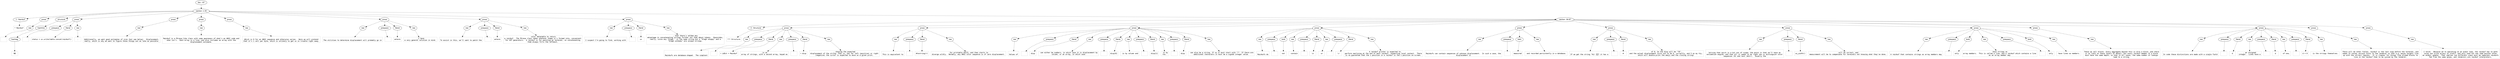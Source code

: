 digraph lpegNode {

node [fontname=Helvetica]
edge [style=dashed]

doc_0 [label="doc - 87"]


doc_0 -> { section_1}
{rank=same; section_1}

section_1 [label="section: 1-35"]


// END RANK doc_0

section_1 -> { header_2 prose_3 structure_4 prose_5 prose_6 prose_7 prose_8 prose_9 prose_10 prose_11 section_12}
{rank=same; header_2 prose_3 structure_4 prose_5 prose_6 prose_7 prose_8 prose_9 prose_10 prose_11 section_12}

header_2 [label="1 : Rainbuf"]

prose_3 [label="prose"]

structure_4 [label="structure"]

prose_5 [label="prose"]

prose_6 [label="prose"]

prose_7 [label="prose"]

prose_8 [label="prose"]

prose_9 [label="prose"]

prose_10 [label="prose"]

prose_11 [label="prose"]

section_12 [label="section: 36-87"]


// END RANK section_1

header_2 -> leaf_13
leaf_13  [color=Gray,shape=rectangle,fontname=Inconsolata,label="* Rainbuf"]
// END RANK header_2

prose_3 -> { raw_14}
{rank=same; raw_14}

raw_14 [label="raw"]


// END RANK prose_3

raw_14 -> leaf_15
leaf_15  [color=Gray,shape=rectangle,fontname=Inconsolata,label="

"]
// END RANK raw_14

structure_4 -> { hashline_16}
{rank=same; hashline_16}

hashline_16 [label="hashline"]


// END RANK structure_4

hashline_16 -> { hashtag_17}
{rank=same; hashtag_17}

hashtag_17 [label="hashtag"]


// END RANK hashline_16

hashtag_17 -> leaf_18
leaf_18  [color=Gray,shape=rectangle,fontname=Inconsolata,label="NB"]
// END RANK hashtag_17

prose_5 -> { prespace_19 literal_20 raw_21}
{rank=same; prespace_19 literal_20 raw_21}

prespace_19 [label="prespace"]

literal_20 [label="literal"]

raw_21 [label="raw"]


// END RANK prose_5

prespace_19 -> leaf_22
leaf_22  [color=Gray,shape=rectangle,fontname=Inconsolata,label=""]
// END RANK prespace_19

literal_20 -> leaf_23
leaf_23  [color=Gray,shape=rectangle,fontname=Inconsolata,label="status = uv.write(table.concat(rainbuf))"]
// END RANK literal_20

raw_21 -> leaf_24
leaf_24  [color=Gray,shape=rectangle,fontname=Inconsolata,label=".
"]
// END RANK raw_21

prose_6 -> { raw_25}
{rank=same; raw_25}

raw_25 [label="raw"]


// END RANK prose_6

raw_25 -> leaf_26
leaf_26  [color=Gray,shape=rectangle,fontname=Inconsolata,label="
Additionally, we want good estimates of size (but see below).  Displacement,
really, which is why we want to figure those things out as late as possible.
"]
// END RANK raw_25

prose_7 -> { raw_27}
{rank=same; raw_27}

raw_27 [label="raw"]


// END RANK prose_7

raw_27 -> leaf_28
leaf_28  [color=Gray,shape=rectangle,fontname=Inconsolata,label="
Rainbuf is a Phrase-like class with some awareness of what's an ANSI code and
what isn't.  Each array is a line, and also includes an array with the
displacement estimate.
"]
// END RANK raw_27

prose_8 -> { raw_29}
{rank=same; raw_29}

raw_29 [label="raw"]


// END RANK prose_8

raw_29 -> leaf_30
leaf_30  [color=Gray,shape=rectangle,fontname=Inconsolata,label="
Which is 0 for an ANSI sequence and otherwise varies.  Here we will pretend
that it's 1 cell per byte, which is unlikely to get us in trouble right away.
"]
// END RANK raw_29

prose_9 -> { raw_31 prespace_32 literal_33 raw_34}
{rank=same; raw_31 prespace_32 literal_33 raw_34}

raw_31 [label="raw"]

prespace_32 [label="prespace"]

literal_33 [label="literal"]

raw_34 [label="raw"]


// END RANK prose_9

raw_31 -> leaf_35
leaf_35  [color=Gray,shape=rectangle,fontname=Inconsolata,label="
The utilities to determine displacement will probably go in"]
// END RANK raw_31

prespace_32 -> leaf_36
leaf_36  [color=Gray,shape=rectangle,fontname=Inconsolata,label=" "]
// END RANK prespace_32

literal_33 -> leaf_37
leaf_37  [color=Gray,shape=rectangle,fontname=Inconsolata,label="anterm"]
// END RANK literal_33

raw_34 -> leaf_38
leaf_38  [color=Gray,shape=rectangle,fontname=Inconsolata,label=". I have
a very general solution in mind.
"]
// END RANK raw_34

prose_10 -> { raw_39 prespace_40 literal_41 raw_42}
{rank=same; raw_39 prespace_40 literal_41 raw_42}

raw_39 [label="raw"]

prespace_40 [label="prespace"]

literal_41 [label="literal"]

raw_42 [label="raw"]


// END RANK prose_10

raw_39 -> leaf_43
leaf_43  [color=Gray,shape=rectangle,fontname=Inconsolata,label="
To assist in this, we'll want to patch the"]
// END RANK raw_39

prespace_40 -> leaf_44
leaf_44  [color=Gray,shape=rectangle,fontname=Inconsolata,label=" "]
// END RANK prespace_40

literal_41 -> leaf_45
leaf_45  [color=Gray,shape=rectangle,fontname=Inconsolata,label="anterm"]
// END RANK literal_41

raw_42 -> leaf_46
leaf_46  [color=Gray,shape=rectangle,fontname=Inconsolata,label=" color metatable to return
a rainbuf.  The Phrase class takes whatever shape it's formed into, convenient
for AST generators.  A rainbuf is for painting an terminal, so concatenating
them always fills the leftmost.
"]
// END RANK raw_42

prose_11 -> { raw_47 prespace_48 literal_49 raw_50}
{rank=same; raw_47 prespace_48 literal_49 raw_50}

raw_47 [label="raw"]

prespace_48 [label="prespace"]

literal_49 [label="literal"]

raw_50 [label="raw"]


// END RANK prose_11

raw_47 -> leaf_51
leaf_51  [color=Gray,shape=rectangle,fontname=Inconsolata,label="
I suspect I'm going to find, working with"]
// END RANK raw_47

prespace_48 -> leaf_52
leaf_52  [color=Gray,shape=rectangle,fontname=Inconsolata,label=" "]
// END RANK prespace_48

literal_49 -> leaf_53
leaf_53  [color=Gray,shape=rectangle,fontname=Inconsolata,label="uv"]
// END RANK literal_49

raw_50 -> leaf_54
leaf_54  [color=Gray,shape=rectangle,fontname=Inconsolata,label=", that there's seldom any
advantage in concatenating strings further out than about tokens.  Downsides,
really, since any \"blagh \" is the same string but a \"blagh whuppy\" and a
\"blagh winkedy\" are unique strings.

"]
// END RANK raw_50

section_12 -> { header_55 prose_56 prose_57 prose_58 prose_59 prose_60 prose_61 prose_62 prose_63 prose_64 prose_65 prose_66 prose_67}
{rank=same; header_55 prose_56 prose_57 prose_58 prose_59 prose_60 prose_61 prose_62 prose_63 prose_64 prose_65 prose_66 prose_67}

header_55 [label="3 : Structure"]

prose_56 [label="prose"]

prose_57 [label="prose"]

prose_58 [label="prose"]

prose_59 [label="prose"]

prose_60 [label="prose"]

prose_61 [label="prose"]

prose_62 [label="prose"]

prose_63 [label="prose"]

prose_64 [label="prose"]

prose_65 [label="prose"]

prose_66 [label="prose"]

prose_67 [label="prose"]


// END RANK section_12

header_55 -> leaf_68
leaf_68  [color=Gray,shape=rectangle,fontname=Inconsolata,label="*** Structure"]
// END RANK header_55

prose_56 -> { raw_69 prespace_70 literal_71 raw_72 prespace_73 literal_74 raw_75}
{rank=same; raw_69 prespace_70 literal_71 raw_72 prespace_73 literal_74 raw_75}

raw_69 [label="raw"]

prespace_70 [label="prespace"]

literal_71 [label="literal"]

raw_72 [label="raw"]

prespace_73 [label="prespace"]

literal_74 [label="literal"]

raw_75 [label="raw"]


// END RANK prose_56

raw_69 -> leaf_76
leaf_76  [color=Gray,shape=rectangle,fontname=Inconsolata,label="

Rainbufs are database-shaped.  The simplest"]
// END RANK raw_69

prespace_70 -> leaf_77
leaf_77  [color=Gray,shape=rectangle,fontname=Inconsolata,label=" "]
// END RANK prespace_70

literal_71 -> leaf_78
leaf_78  [color=Gray,shape=rectangle,fontname=Inconsolata,label="r.idEst = Rainbuf"]
// END RANK literal_71

raw_72 -> leaf_79
leaf_79  [color=Gray,shape=rectangle,fontname=Inconsolata,label=" is an
array of strings, with a second array, keyed as"]
// END RANK raw_72

prespace_73 -> leaf_80
leaf_80  [color=Gray,shape=rectangle,fontname=Inconsolata,label=" "]
// END RANK prespace_73

literal_74 -> leaf_81
leaf_81  [color=Gray,shape=rectangle,fontname=Inconsolata,label="r.disp"]
// END RANK literal_74

raw_75 -> leaf_82
leaf_82  [color=Gray,shape=rectangle,fontname=Inconsolata,label=", showing the expected
displacement of the string: That is, how far left (positive) or right
(negative) the cursor is expected to move on a given print.
"]
// END RANK raw_75

prose_57 -> { raw_83 prespace_84 literal_85 raw_86}
{rank=same; raw_83 prespace_84 literal_85 raw_86}

raw_83 [label="raw"]

prespace_84 [label="prespace"]

literal_85 [label="literal"]

raw_86 [label="raw"]


// END RANK prose_57

raw_83 -> leaf_87
leaf_87  [color=Gray,shape=rectangle,fontname=Inconsolata,label="
This is equivalent to"]
// END RANK raw_83

prespace_84 -> leaf_88
leaf_88  [color=Gray,shape=rectangle,fontname=Inconsolata,label=" "]
// END RANK prespace_84

literal_85 -> leaf_89
leaf_89  [color=Gray,shape=rectangle,fontname=Inconsolata,label="#tostring(r)"]
// END RANK literal_85

raw_86 -> leaf_90
leaf_90  [color=Gray,shape=rectangle,fontname=Inconsolata,label=" for printable ASCII, and then starts to
diverge wildly.  Notably, any ANSI color sequence is of zero displacement.
"]
// END RANK raw_86

prose_58 -> { raw_91 prespace_92 literal_93 raw_94 prespace_95 literal_96 raw_97 prespace_98 literal_99 raw_100 prespace_101 literal_102 raw_103}
{rank=same; raw_91 prespace_92 literal_93 raw_94 prespace_95 literal_96 raw_97 prespace_98 literal_99 raw_100 prespace_101 literal_102 raw_103}

raw_91 [label="raw"]

prespace_92 [label="prespace"]

literal_93 [label="literal"]

raw_94 [label="raw"]

prespace_95 [label="prespace"]

literal_96 [label="literal"]

raw_97 [label="raw"]

prespace_98 [label="prespace"]

literal_99 [label="literal"]

raw_100 [label="raw"]

prespace_101 [label="prespace"]

literal_102 [label="literal"]

raw_103 [label="raw"]


// END RANK prose_58

raw_91 -> leaf_104
leaf_104  [color=Gray,shape=rectangle,fontname=Inconsolata,label="
Values of"]
// END RANK raw_91

prespace_92 -> leaf_105
leaf_105  [color=Gray,shape=rectangle,fontname=Inconsolata,label=" "]
// END RANK prespace_92

literal_93 -> leaf_106
leaf_106  [color=Gray,shape=rectangle,fontname=Inconsolata,label="disp"]
// END RANK literal_93

raw_94 -> leaf_107
leaf_107  [color=Gray,shape=rectangle,fontname=Inconsolata,label=" can either be numbers, in which case it is displacement by
column, or an array, in which case"]
// END RANK raw_94

prespace_95 -> leaf_108
leaf_108  [color=Gray,shape=rectangle,fontname=Inconsolata,label=" "]
// END RANK prespace_95

literal_96 -> leaf_109
leaf_109  [color=Gray,shape=rectangle,fontname=Inconsolata,label="disp[0]"]
// END RANK literal_96

raw_97 -> leaf_110
leaf_110  [color=Gray,shape=rectangle,fontname=Inconsolata,label=" is by column and"]
// END RANK raw_97

prespace_98 -> leaf_111
leaf_111  [color=Gray,shape=rectangle,fontname=Inconsolata,label=" "]
// END RANK prespace_98

literal_99 -> leaf_112
leaf_112  [color=Gray,shape=rectangle,fontname=Inconsolata,label="disp[1]"]
// END RANK literal_99

raw_100 -> leaf_113
leaf_113  [color=Gray,shape=rectangle,fontname=Inconsolata,label=" is by
row. "]
// END RANK raw_100

prespace_101 -> leaf_114
leaf_114  [color=Gray,shape=rectangle,fontname=Inconsolata,label=" "]
// END RANK prespace_101

literal_102 -> leaf_115
leaf_115  [color=Gray,shape=rectangle,fontname=Inconsolata,label="disp"]
// END RANK literal_102

raw_103 -> leaf_116
leaf_116  [color=Gray,shape=rectangle,fontname=Inconsolata,label=" can also be a string. If so it must start with \"?\". If there are
additional characters it must be a signed integer value.
"]
// END RANK raw_103

prose_59 -> { raw_117 prespace_118 bold_119 raw_120 prespace_121 literal_122 raw_123 prespace_124 literal_125 raw_126}
{rank=same; raw_117 prespace_118 bold_119 raw_120 prespace_121 literal_122 raw_123 prespace_124 literal_125 raw_126}

raw_117 [label="raw"]

prespace_118 [label="prespace"]

bold_119 [label="bold"]

raw_120 [label="raw"]

prespace_121 [label="prespace"]

literal_122 [label="literal"]

raw_123 [label="raw"]

prespace_124 [label="prespace"]

literal_125 [label="literal"]

raw_126 [label="raw"]


// END RANK prose_59

raw_117 -> leaf_127
leaf_127  [color=Gray,shape=rectangle,fontname=Inconsolata,label="
Rainbufs do"]
// END RANK raw_117

prespace_118 -> leaf_128
leaf_128  [color=Gray,shape=rectangle,fontname=Inconsolata,label=" "]
// END RANK prespace_118

bold_119 -> leaf_129
leaf_129  [color=Gray,shape=rectangle,fontname=Inconsolata,label="not"]
// END RANK bold_119

raw_120 -> leaf_130
leaf_130  [color=Gray,shape=rectangle,fontname=Inconsolata,label=" contain"]
// END RANK raw_120

prespace_121 -> leaf_131
leaf_131  [color=Gray,shape=rectangle,fontname=Inconsolata,label=" "]
// END RANK prespace_121

literal_122 -> leaf_132
leaf_132  [color=Gray,shape=rectangle,fontname=Inconsolata,label="\\n"]
// END RANK literal_122

raw_123 -> leaf_133
leaf_133  [color=Gray,shape=rectangle,fontname=Inconsolata,label=" or"]
// END RANK raw_123

prespace_124 -> leaf_134
leaf_134  [color=Gray,shape=rectangle,fontname=Inconsolata,label=" "]
// END RANK prespace_124

literal_125 -> leaf_135
leaf_135  [color=Gray,shape=rectangle,fontname=Inconsolata,label="\\r"]
// END RANK literal_125

raw_126 -> leaf_136
leaf_136  [color=Gray,shape=rectangle,fontname=Inconsolata,label=".  A rainbuf printer is expected to
perform newlining at the end of each rainbuf, respecting local context.  There
is no guarantee that the 1 position in a rainbuf is the 1 position on-screen.
"]
// END RANK raw_126

prose_60 -> { raw_137 prespace_138 italic_139 raw_140}
{rank=same; raw_137 prespace_138 italic_139 raw_140}

raw_137 [label="raw"]

prespace_138 [label="prespace"]

italic_139 [label="italic"]

raw_140 [label="raw"]


// END RANK prose_60

raw_137 -> leaf_141
leaf_141  [color=Gray,shape=rectangle,fontname=Inconsolata,label="
Rainbufs can contain sequences of unknown displacement.  In such a case, the
displacement is"]
// END RANK raw_137

prespace_138 -> leaf_142
leaf_142  [color=Gray,shape=rectangle,fontname=Inconsolata,label=" "]
// END RANK prespace_138

italic_139 -> leaf_143
leaf_143  [color=Gray,shape=rectangle,fontname=Inconsolata,label="measured"]
// END RANK italic_139

raw_140 -> leaf_144
leaf_144  [color=Gray,shape=rectangle,fontname=Inconsolata,label=" and recorded persistently in a database.
"]
// END RANK raw_140

prose_61 -> { raw_145 prespace_146 literal_147 raw_148}
{rank=same; raw_145 prespace_146 literal_147 raw_148}

raw_145 [label="raw"]

prespace_146 [label="prespace"]

literal_147 [label="literal"]

raw_148 [label="raw"]


// END RANK prose_61

raw_145 -> leaf_149
leaf_149  [color=Gray,shape=rectangle,fontname=Inconsolata,label="
If we get the string \"Hi! 🤪\" it has a"]
// END RANK raw_145

prespace_146 -> leaf_150
leaf_150  [color=Gray,shape=rectangle,fontname=Inconsolata,label=" "]
// END RANK prespace_146

literal_147 -> leaf_151
leaf_151  [color=Gray,shape=rectangle,fontname=Inconsolata,label="#"]
// END RANK literal_147

raw_148 -> leaf_152
leaf_152  [color=Gray,shape=rectangle,fontname=Inconsolata,label=" of 8. So the disp will be \"?8\",
and the actual displacement turns out to be 6, correctly, and 5 on my tty,
which will double-print the emoji and the closing string!
"]
// END RANK raw_148

prose_62 -> { raw_153 prespace_154 literal_155 raw_156}
{rank=same; raw_153 prespace_154 literal_155 raw_156}

raw_153 [label="raw"]

prespace_154 [label="prespace"]

literal_155 [label="literal"]

raw_156 [label="raw"]


// END RANK prose_62

raw_153 -> leaf_157
leaf_157  [color=Gray,shape=rectangle,fontname=Inconsolata,label="
Solving that quirk is a bit out of scope; the point is that we'll have an
estimation engine, and that all it needs to do right now is distinguish color
sequences (0) and text (#str).  Usually the"]
// END RANK raw_153

prespace_154 -> leaf_158
leaf_158  [color=Gray,shape=rectangle,fontname=Inconsolata,label=" "]
// END RANK prespace_154

literal_155 -> leaf_159
leaf_159  [color=Gray,shape=rectangle,fontname=Inconsolata,label="wc_width()"]
// END RANK literal_155

raw_156 -> leaf_160
leaf_160  [color=Gray,shape=rectangle,fontname=Inconsolata,label=" will be correct, and
measurement will be to compensate for terminals not knowing what they've done.
"]
// END RANK raw_156

prose_63 -> { raw_161 prespace_162 bold_163 raw_164 prespace_165 bold_166 raw_167}
{rank=same; raw_161 prespace_162 bold_163 raw_164 prespace_165 bold_166 raw_167}

raw_161 [label="raw"]

prespace_162 [label="prespace"]

bold_163 [label="bold"]

raw_164 [label="raw"]

prespace_165 [label="prespace"]

bold_166 [label="bold"]

raw_167 [label="raw"]


// END RANK prose_63

raw_161 -> leaf_168
leaf_168  [color=Gray,shape=rectangle,fontname=Inconsolata,label="
A rainbuf that contains strings as array members may"]
// END RANK raw_161

prespace_162 -> leaf_169
leaf_169  [color=Gray,shape=rectangle,fontname=Inconsolata,label=" "]
// END RANK prespace_162

bold_163 -> leaf_170
leaf_170  [color=Gray,shape=rectangle,fontname=Inconsolata,label="only"]
// END RANK bold_163

raw_164 -> leaf_171
leaf_171  [color=Gray,shape=rectangle,fontname=Inconsolata,label=" have strings as
array members.  This is called a line, and a rainbuf which contains a line
as an array member may"]
// END RANK raw_164

prespace_165 -> leaf_172
leaf_172  [color=Gray,shape=rectangle,fontname=Inconsolata,label=" "]
// END RANK prespace_165

bold_166 -> leaf_173
leaf_173  [color=Gray,shape=rectangle,fontname=Inconsolata,label="only"]
// END RANK bold_166

raw_167 -> leaf_174
leaf_174  [color=Gray,shape=rectangle,fontname=Inconsolata,label=" have lines as members.
"]
// END RANK raw_167

prose_64 -> { raw_175}
{rank=same; raw_175}

raw_175 [label="raw"]


// END RANK prose_64

raw_175 -> leaf_176
leaf_176  [color=Gray,shape=rectangle,fontname=Inconsolata,label="
These we call blocks. Every aggregate beyond this is also a block, and there
is no limit on these levels of detail, but every rainbuf member of a block
must have the same depth, so that in all cases, the same number of lookups
lead to a string.
"]
// END RANK raw_175

prose_65 -> { raw_177 prespace_178 literal_179 raw_180 prespace_181 literal_182 raw_183 prespace_184 literal_185 raw_186}
{rank=same; raw_177 prespace_178 literal_179 raw_180 prespace_181 literal_182 raw_183 prespace_184 literal_185 raw_186}

raw_177 [label="raw"]

prespace_178 [label="prespace"]

literal_179 [label="literal"]

raw_180 [label="raw"]

prespace_181 [label="prespace"]

literal_182 [label="literal"]

raw_183 [label="raw"]

prespace_184 [label="prespace"]

literal_185 [label="literal"]

raw_186 [label="raw"]


// END RANK prose_65

raw_177 -> leaf_187
leaf_187  [color=Gray,shape=rectangle,fontname=Inconsolata,label="
In code these distinctions are made with a single field"]
// END RANK raw_177

prespace_178 -> leaf_188
leaf_188  [color=Gray,shape=rectangle,fontname=Inconsolata,label=" "]
// END RANK prespace_178

literal_179 -> leaf_189
leaf_189  [color=Gray,shape=rectangle,fontname=Inconsolata,label="d"]
// END RANK literal_179

raw_180 -> leaf_190
leaf_190  [color=Gray,shape=rectangle,fontname=Inconsolata,label=", an unsigned
integer.  Lines have a"]
// END RANK raw_180

prespace_181 -> leaf_191
leaf_191  [color=Gray,shape=rectangle,fontname=Inconsolata,label=" "]
// END RANK prespace_181

literal_182 -> leaf_192
leaf_192  [color=Gray,shape=rectangle,fontname=Inconsolata,label="d"]
// END RANK literal_182

raw_183 -> leaf_193
leaf_193  [color=Gray,shape=rectangle,fontname=Inconsolata,label=" of one,"]
// END RANK raw_183

prespace_184 -> leaf_194
leaf_194  [color=Gray,shape=rectangle,fontname=Inconsolata,label=" "]
// END RANK prespace_184

literal_185 -> leaf_195
leaf_195  [color=Gray,shape=rectangle,fontname=Inconsolata,label="d = 0"]
// END RANK literal_185

raw_186 -> leaf_196
leaf_196  [color=Gray,shape=rectangle,fontname=Inconsolata,label=" is the strings themselves.
"]
// END RANK raw_186

prose_66 -> { raw_197}
{rank=same; raw_197}

raw_197 [label="raw"]


// END RANK prose_66

raw_197 -> leaf_198
leaf_198  [color=Gray,shape=rectangle,fontname=Inconsolata,label="
There will be other fields; rainbuf is the last stop before the terminal, and
needs to convey various hints to the renderer so that e.g. mouse targets line
up with the correct regions.  It is cleaner for things like elided blocks to
live in the rainbuf than to be synced by the renderer.
"]
// END RANK raw_197

prose_67 -> { raw_199}
{rank=same; raw_199}

raw_199 [label="raw"]


// END RANK prose_67

raw_199 -> leaf_200
leaf_200  [color=Gray,shape=rectangle,fontname=Inconsolata,label="
I think.  Because we're operating on an event loop, the rainbuf has to both
soley own write access to itself, and only lend out one read pointer after
an atomic update.  That implies two different views must be separate rainbufs
fed from the same quipu, and renderers are rainbuf interpreters."]
// END RANK raw_199


}

